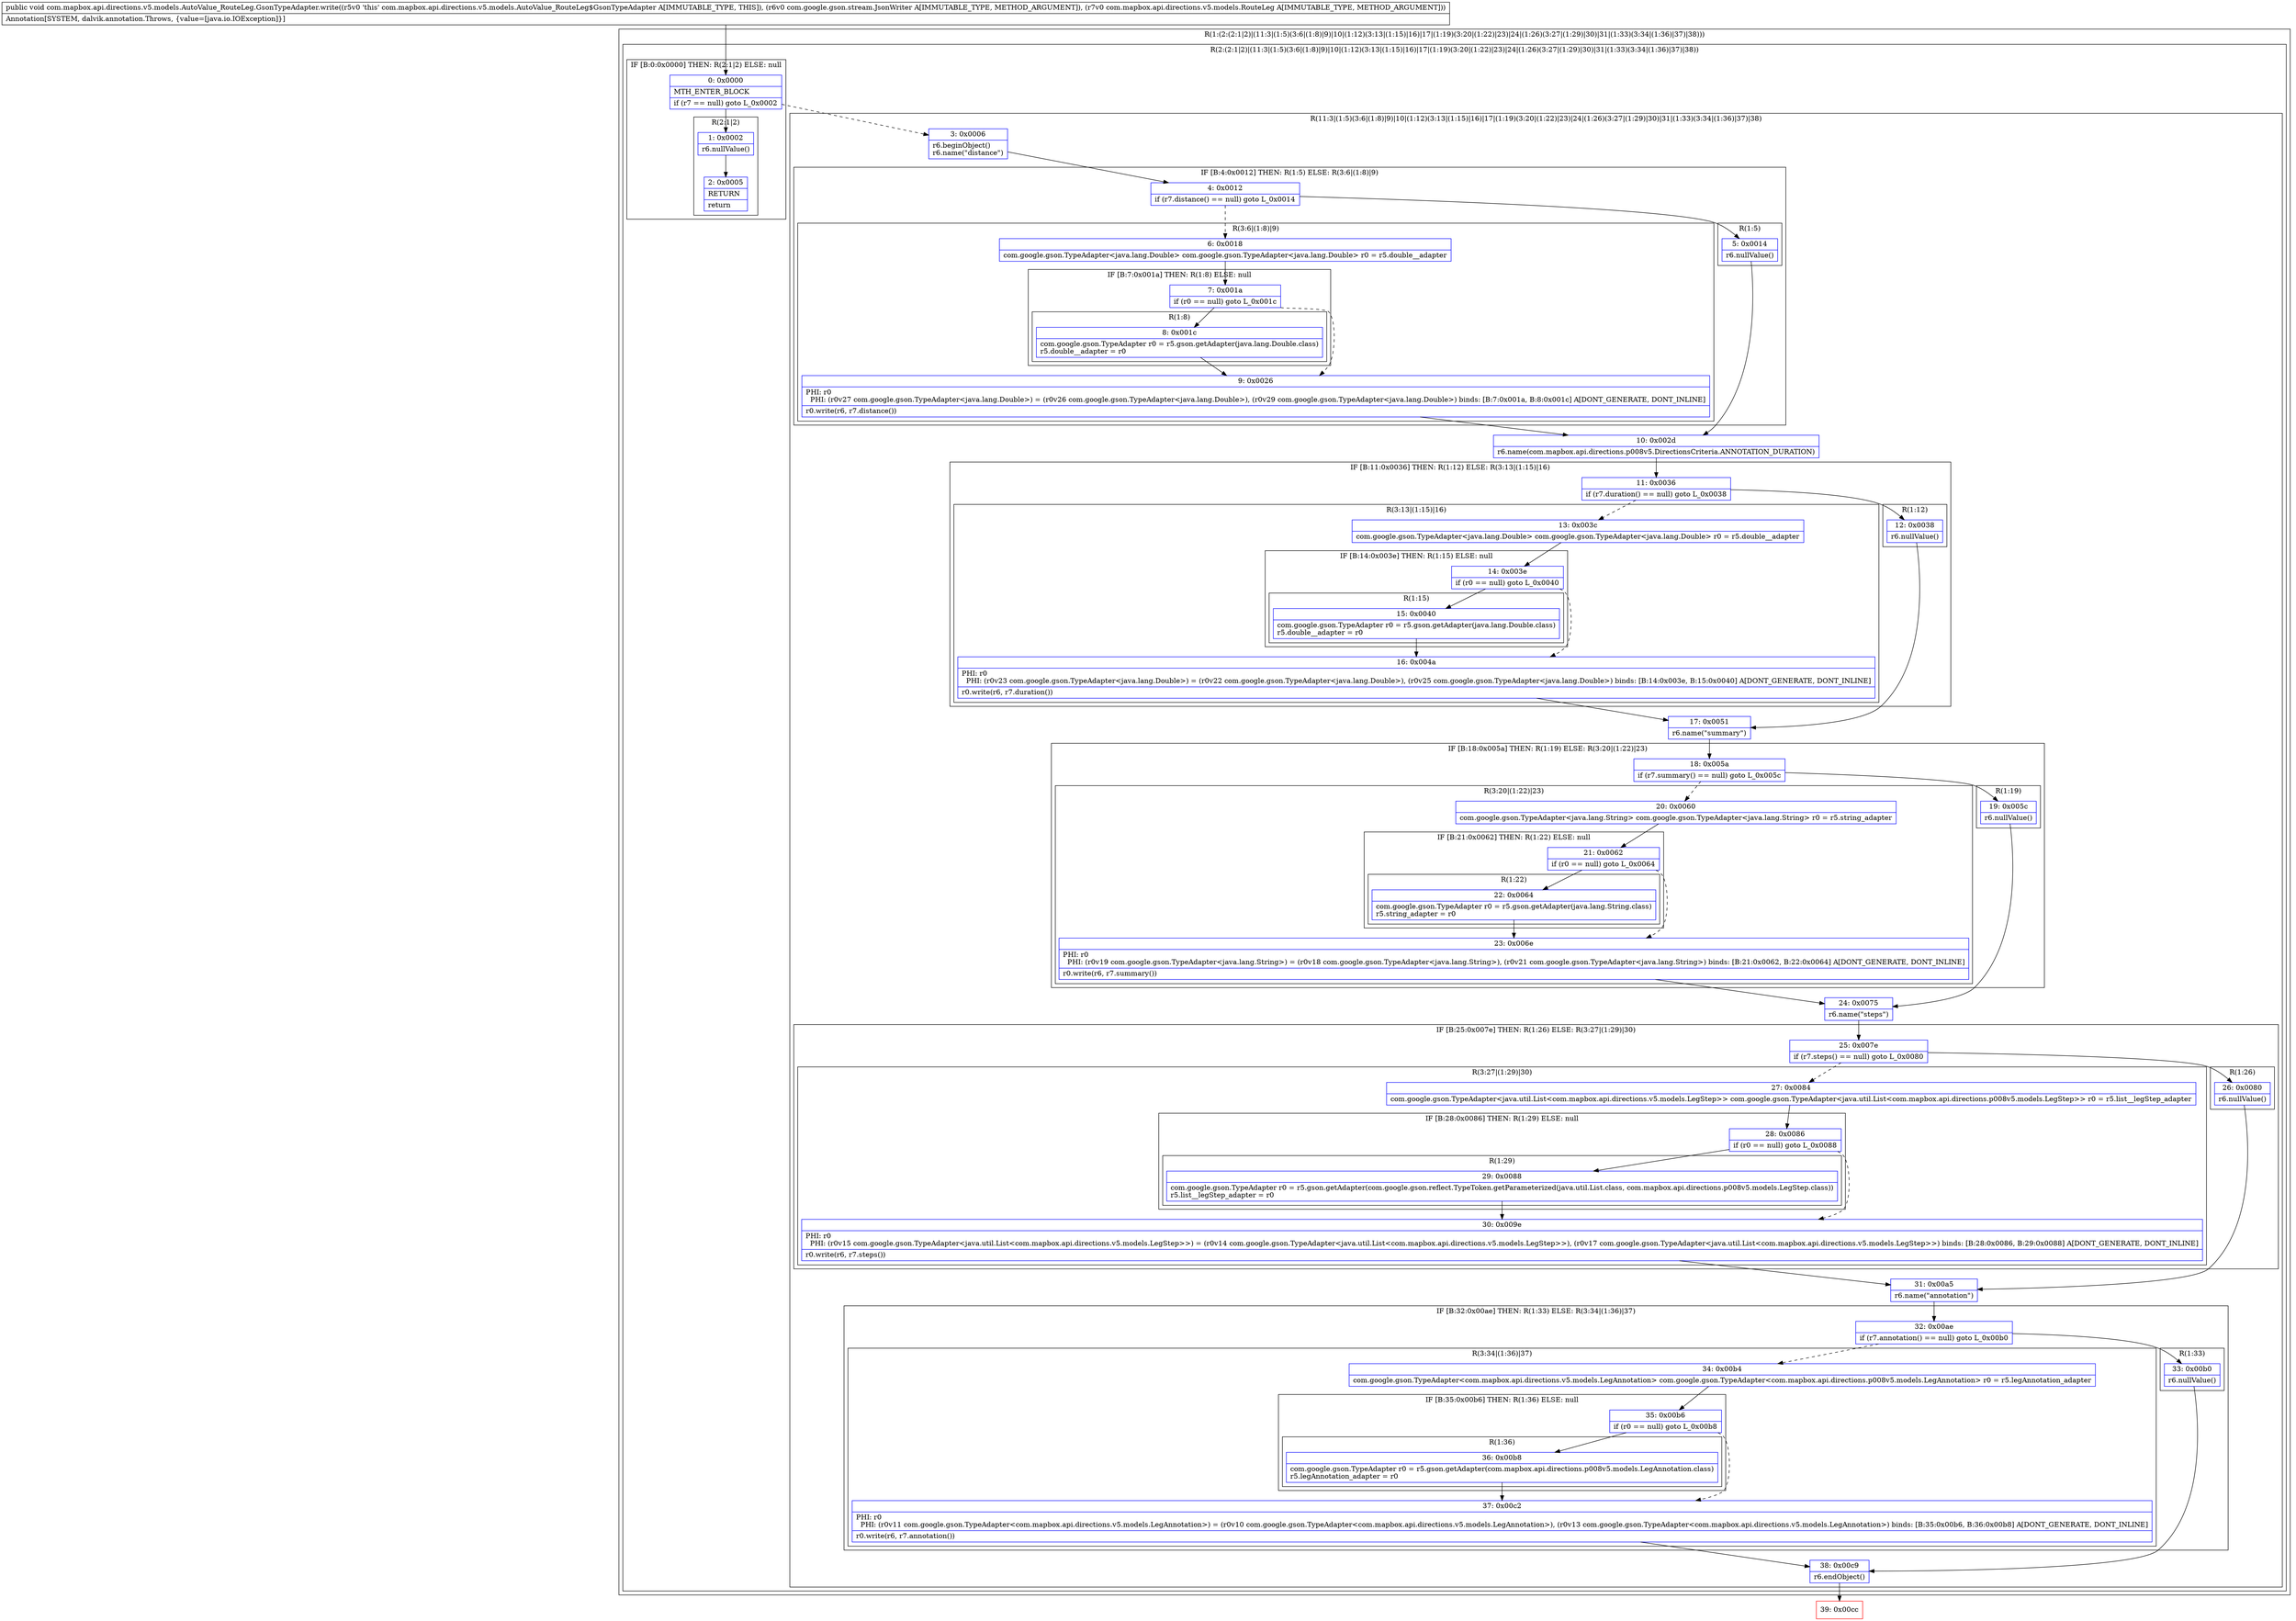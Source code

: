 digraph "CFG forcom.mapbox.api.directions.v5.models.AutoValue_RouteLeg.GsonTypeAdapter.write(Lcom\/google\/gson\/stream\/JsonWriter;Lcom\/mapbox\/api\/directions\/v5\/models\/RouteLeg;)V" {
subgraph cluster_Region_1212034218 {
label = "R(1:(2:(2:1|2)|(11:3|(1:5)(3:6|(1:8)|9)|10|(1:12)(3:13|(1:15)|16)|17|(1:19)(3:20|(1:22)|23)|24|(1:26)(3:27|(1:29)|30)|31|(1:33)(3:34|(1:36)|37)|38)))";
node [shape=record,color=blue];
subgraph cluster_Region_110337442 {
label = "R(2:(2:1|2)|(11:3|(1:5)(3:6|(1:8)|9)|10|(1:12)(3:13|(1:15)|16)|17|(1:19)(3:20|(1:22)|23)|24|(1:26)(3:27|(1:29)|30)|31|(1:33)(3:34|(1:36)|37)|38))";
node [shape=record,color=blue];
subgraph cluster_IfRegion_1176139499 {
label = "IF [B:0:0x0000] THEN: R(2:1|2) ELSE: null";
node [shape=record,color=blue];
Node_0 [shape=record,label="{0\:\ 0x0000|MTH_ENTER_BLOCK\l|if (r7 == null) goto L_0x0002\l}"];
subgraph cluster_Region_1367858345 {
label = "R(2:1|2)";
node [shape=record,color=blue];
Node_1 [shape=record,label="{1\:\ 0x0002|r6.nullValue()\l}"];
Node_2 [shape=record,label="{2\:\ 0x0005|RETURN\l|return\l}"];
}
}
subgraph cluster_Region_1759895887 {
label = "R(11:3|(1:5)(3:6|(1:8)|9)|10|(1:12)(3:13|(1:15)|16)|17|(1:19)(3:20|(1:22)|23)|24|(1:26)(3:27|(1:29)|30)|31|(1:33)(3:34|(1:36)|37)|38)";
node [shape=record,color=blue];
Node_3 [shape=record,label="{3\:\ 0x0006|r6.beginObject()\lr6.name(\"distance\")\l}"];
subgraph cluster_IfRegion_1912672124 {
label = "IF [B:4:0x0012] THEN: R(1:5) ELSE: R(3:6|(1:8)|9)";
node [shape=record,color=blue];
Node_4 [shape=record,label="{4\:\ 0x0012|if (r7.distance() == null) goto L_0x0014\l}"];
subgraph cluster_Region_1740210937 {
label = "R(1:5)";
node [shape=record,color=blue];
Node_5 [shape=record,label="{5\:\ 0x0014|r6.nullValue()\l}"];
}
subgraph cluster_Region_1803014549 {
label = "R(3:6|(1:8)|9)";
node [shape=record,color=blue];
Node_6 [shape=record,label="{6\:\ 0x0018|com.google.gson.TypeAdapter\<java.lang.Double\> com.google.gson.TypeAdapter\<java.lang.Double\> r0 = r5.double__adapter\l}"];
subgraph cluster_IfRegion_645900946 {
label = "IF [B:7:0x001a] THEN: R(1:8) ELSE: null";
node [shape=record,color=blue];
Node_7 [shape=record,label="{7\:\ 0x001a|if (r0 == null) goto L_0x001c\l}"];
subgraph cluster_Region_697497336 {
label = "R(1:8)";
node [shape=record,color=blue];
Node_8 [shape=record,label="{8\:\ 0x001c|com.google.gson.TypeAdapter r0 = r5.gson.getAdapter(java.lang.Double.class)\lr5.double__adapter = r0\l}"];
}
}
Node_9 [shape=record,label="{9\:\ 0x0026|PHI: r0 \l  PHI: (r0v27 com.google.gson.TypeAdapter\<java.lang.Double\>) = (r0v26 com.google.gson.TypeAdapter\<java.lang.Double\>), (r0v29 com.google.gson.TypeAdapter\<java.lang.Double\>) binds: [B:7:0x001a, B:8:0x001c] A[DONT_GENERATE, DONT_INLINE]\l|r0.write(r6, r7.distance())\l}"];
}
}
Node_10 [shape=record,label="{10\:\ 0x002d|r6.name(com.mapbox.api.directions.p008v5.DirectionsCriteria.ANNOTATION_DURATION)\l}"];
subgraph cluster_IfRegion_137656371 {
label = "IF [B:11:0x0036] THEN: R(1:12) ELSE: R(3:13|(1:15)|16)";
node [shape=record,color=blue];
Node_11 [shape=record,label="{11\:\ 0x0036|if (r7.duration() == null) goto L_0x0038\l}"];
subgraph cluster_Region_1327243235 {
label = "R(1:12)";
node [shape=record,color=blue];
Node_12 [shape=record,label="{12\:\ 0x0038|r6.nullValue()\l}"];
}
subgraph cluster_Region_969899278 {
label = "R(3:13|(1:15)|16)";
node [shape=record,color=blue];
Node_13 [shape=record,label="{13\:\ 0x003c|com.google.gson.TypeAdapter\<java.lang.Double\> com.google.gson.TypeAdapter\<java.lang.Double\> r0 = r5.double__adapter\l}"];
subgraph cluster_IfRegion_1473806505 {
label = "IF [B:14:0x003e] THEN: R(1:15) ELSE: null";
node [shape=record,color=blue];
Node_14 [shape=record,label="{14\:\ 0x003e|if (r0 == null) goto L_0x0040\l}"];
subgraph cluster_Region_1123660659 {
label = "R(1:15)";
node [shape=record,color=blue];
Node_15 [shape=record,label="{15\:\ 0x0040|com.google.gson.TypeAdapter r0 = r5.gson.getAdapter(java.lang.Double.class)\lr5.double__adapter = r0\l}"];
}
}
Node_16 [shape=record,label="{16\:\ 0x004a|PHI: r0 \l  PHI: (r0v23 com.google.gson.TypeAdapter\<java.lang.Double\>) = (r0v22 com.google.gson.TypeAdapter\<java.lang.Double\>), (r0v25 com.google.gson.TypeAdapter\<java.lang.Double\>) binds: [B:14:0x003e, B:15:0x0040] A[DONT_GENERATE, DONT_INLINE]\l|r0.write(r6, r7.duration())\l}"];
}
}
Node_17 [shape=record,label="{17\:\ 0x0051|r6.name(\"summary\")\l}"];
subgraph cluster_IfRegion_891061139 {
label = "IF [B:18:0x005a] THEN: R(1:19) ELSE: R(3:20|(1:22)|23)";
node [shape=record,color=blue];
Node_18 [shape=record,label="{18\:\ 0x005a|if (r7.summary() == null) goto L_0x005c\l}"];
subgraph cluster_Region_504979843 {
label = "R(1:19)";
node [shape=record,color=blue];
Node_19 [shape=record,label="{19\:\ 0x005c|r6.nullValue()\l}"];
}
subgraph cluster_Region_124752976 {
label = "R(3:20|(1:22)|23)";
node [shape=record,color=blue];
Node_20 [shape=record,label="{20\:\ 0x0060|com.google.gson.TypeAdapter\<java.lang.String\> com.google.gson.TypeAdapter\<java.lang.String\> r0 = r5.string_adapter\l}"];
subgraph cluster_IfRegion_18325663 {
label = "IF [B:21:0x0062] THEN: R(1:22) ELSE: null";
node [shape=record,color=blue];
Node_21 [shape=record,label="{21\:\ 0x0062|if (r0 == null) goto L_0x0064\l}"];
subgraph cluster_Region_1934417674 {
label = "R(1:22)";
node [shape=record,color=blue];
Node_22 [shape=record,label="{22\:\ 0x0064|com.google.gson.TypeAdapter r0 = r5.gson.getAdapter(java.lang.String.class)\lr5.string_adapter = r0\l}"];
}
}
Node_23 [shape=record,label="{23\:\ 0x006e|PHI: r0 \l  PHI: (r0v19 com.google.gson.TypeAdapter\<java.lang.String\>) = (r0v18 com.google.gson.TypeAdapter\<java.lang.String\>), (r0v21 com.google.gson.TypeAdapter\<java.lang.String\>) binds: [B:21:0x0062, B:22:0x0064] A[DONT_GENERATE, DONT_INLINE]\l|r0.write(r6, r7.summary())\l}"];
}
}
Node_24 [shape=record,label="{24\:\ 0x0075|r6.name(\"steps\")\l}"];
subgraph cluster_IfRegion_902260627 {
label = "IF [B:25:0x007e] THEN: R(1:26) ELSE: R(3:27|(1:29)|30)";
node [shape=record,color=blue];
Node_25 [shape=record,label="{25\:\ 0x007e|if (r7.steps() == null) goto L_0x0080\l}"];
subgraph cluster_Region_445355471 {
label = "R(1:26)";
node [shape=record,color=blue];
Node_26 [shape=record,label="{26\:\ 0x0080|r6.nullValue()\l}"];
}
subgraph cluster_Region_1660081339 {
label = "R(3:27|(1:29)|30)";
node [shape=record,color=blue];
Node_27 [shape=record,label="{27\:\ 0x0084|com.google.gson.TypeAdapter\<java.util.List\<com.mapbox.api.directions.v5.models.LegStep\>\> com.google.gson.TypeAdapter\<java.util.List\<com.mapbox.api.directions.p008v5.models.LegStep\>\> r0 = r5.list__legStep_adapter\l}"];
subgraph cluster_IfRegion_2114505998 {
label = "IF [B:28:0x0086] THEN: R(1:29) ELSE: null";
node [shape=record,color=blue];
Node_28 [shape=record,label="{28\:\ 0x0086|if (r0 == null) goto L_0x0088\l}"];
subgraph cluster_Region_837314612 {
label = "R(1:29)";
node [shape=record,color=blue];
Node_29 [shape=record,label="{29\:\ 0x0088|com.google.gson.TypeAdapter r0 = r5.gson.getAdapter(com.google.gson.reflect.TypeToken.getParameterized(java.util.List.class, com.mapbox.api.directions.p008v5.models.LegStep.class))\lr5.list__legStep_adapter = r0\l}"];
}
}
Node_30 [shape=record,label="{30\:\ 0x009e|PHI: r0 \l  PHI: (r0v15 com.google.gson.TypeAdapter\<java.util.List\<com.mapbox.api.directions.v5.models.LegStep\>\>) = (r0v14 com.google.gson.TypeAdapter\<java.util.List\<com.mapbox.api.directions.v5.models.LegStep\>\>), (r0v17 com.google.gson.TypeAdapter\<java.util.List\<com.mapbox.api.directions.v5.models.LegStep\>\>) binds: [B:28:0x0086, B:29:0x0088] A[DONT_GENERATE, DONT_INLINE]\l|r0.write(r6, r7.steps())\l}"];
}
}
Node_31 [shape=record,label="{31\:\ 0x00a5|r6.name(\"annotation\")\l}"];
subgraph cluster_IfRegion_1264225558 {
label = "IF [B:32:0x00ae] THEN: R(1:33) ELSE: R(3:34|(1:36)|37)";
node [shape=record,color=blue];
Node_32 [shape=record,label="{32\:\ 0x00ae|if (r7.annotation() == null) goto L_0x00b0\l}"];
subgraph cluster_Region_505084039 {
label = "R(1:33)";
node [shape=record,color=blue];
Node_33 [shape=record,label="{33\:\ 0x00b0|r6.nullValue()\l}"];
}
subgraph cluster_Region_1375742264 {
label = "R(3:34|(1:36)|37)";
node [shape=record,color=blue];
Node_34 [shape=record,label="{34\:\ 0x00b4|com.google.gson.TypeAdapter\<com.mapbox.api.directions.v5.models.LegAnnotation\> com.google.gson.TypeAdapter\<com.mapbox.api.directions.p008v5.models.LegAnnotation\> r0 = r5.legAnnotation_adapter\l}"];
subgraph cluster_IfRegion_974676167 {
label = "IF [B:35:0x00b6] THEN: R(1:36) ELSE: null";
node [shape=record,color=blue];
Node_35 [shape=record,label="{35\:\ 0x00b6|if (r0 == null) goto L_0x00b8\l}"];
subgraph cluster_Region_831505435 {
label = "R(1:36)";
node [shape=record,color=blue];
Node_36 [shape=record,label="{36\:\ 0x00b8|com.google.gson.TypeAdapter r0 = r5.gson.getAdapter(com.mapbox.api.directions.p008v5.models.LegAnnotation.class)\lr5.legAnnotation_adapter = r0\l}"];
}
}
Node_37 [shape=record,label="{37\:\ 0x00c2|PHI: r0 \l  PHI: (r0v11 com.google.gson.TypeAdapter\<com.mapbox.api.directions.v5.models.LegAnnotation\>) = (r0v10 com.google.gson.TypeAdapter\<com.mapbox.api.directions.v5.models.LegAnnotation\>), (r0v13 com.google.gson.TypeAdapter\<com.mapbox.api.directions.v5.models.LegAnnotation\>) binds: [B:35:0x00b6, B:36:0x00b8] A[DONT_GENERATE, DONT_INLINE]\l|r0.write(r6, r7.annotation())\l}"];
}
}
Node_38 [shape=record,label="{38\:\ 0x00c9|r6.endObject()\l}"];
}
}
}
Node_39 [shape=record,color=red,label="{39\:\ 0x00cc}"];
MethodNode[shape=record,label="{public void com.mapbox.api.directions.v5.models.AutoValue_RouteLeg.GsonTypeAdapter.write((r5v0 'this' com.mapbox.api.directions.v5.models.AutoValue_RouteLeg$GsonTypeAdapter A[IMMUTABLE_TYPE, THIS]), (r6v0 com.google.gson.stream.JsonWriter A[IMMUTABLE_TYPE, METHOD_ARGUMENT]), (r7v0 com.mapbox.api.directions.v5.models.RouteLeg A[IMMUTABLE_TYPE, METHOD_ARGUMENT]))  | Annotation[SYSTEM, dalvik.annotation.Throws, \{value=[java.io.IOException]\}]\l}"];
MethodNode -> Node_0;
Node_0 -> Node_1;
Node_0 -> Node_3[style=dashed];
Node_1 -> Node_2;
Node_3 -> Node_4;
Node_4 -> Node_5;
Node_4 -> Node_6[style=dashed];
Node_5 -> Node_10;
Node_6 -> Node_7;
Node_7 -> Node_8;
Node_7 -> Node_9[style=dashed];
Node_8 -> Node_9;
Node_9 -> Node_10;
Node_10 -> Node_11;
Node_11 -> Node_12;
Node_11 -> Node_13[style=dashed];
Node_12 -> Node_17;
Node_13 -> Node_14;
Node_14 -> Node_15;
Node_14 -> Node_16[style=dashed];
Node_15 -> Node_16;
Node_16 -> Node_17;
Node_17 -> Node_18;
Node_18 -> Node_19;
Node_18 -> Node_20[style=dashed];
Node_19 -> Node_24;
Node_20 -> Node_21;
Node_21 -> Node_22;
Node_21 -> Node_23[style=dashed];
Node_22 -> Node_23;
Node_23 -> Node_24;
Node_24 -> Node_25;
Node_25 -> Node_26;
Node_25 -> Node_27[style=dashed];
Node_26 -> Node_31;
Node_27 -> Node_28;
Node_28 -> Node_29;
Node_28 -> Node_30[style=dashed];
Node_29 -> Node_30;
Node_30 -> Node_31;
Node_31 -> Node_32;
Node_32 -> Node_33;
Node_32 -> Node_34[style=dashed];
Node_33 -> Node_38;
Node_34 -> Node_35;
Node_35 -> Node_36;
Node_35 -> Node_37[style=dashed];
Node_36 -> Node_37;
Node_37 -> Node_38;
Node_38 -> Node_39;
}

